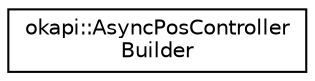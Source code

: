 digraph "Graphical Class Hierarchy"
{
 // LATEX_PDF_SIZE
  edge [fontname="Helvetica",fontsize="10",labelfontname="Helvetica",labelfontsize="10"];
  node [fontname="Helvetica",fontsize="10",shape=record];
  rankdir="LR";
  Node0 [label="okapi::AsyncPosController\lBuilder",height=0.2,width=0.4,color="black", fillcolor="white", style="filled",URL="$classokapi_1_1AsyncPosControllerBuilder.html",tooltip=" "];
}
